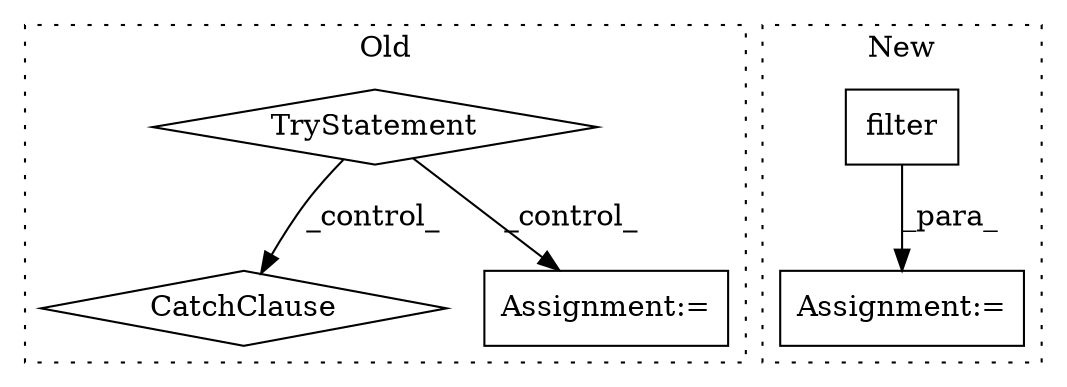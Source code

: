 digraph G {
subgraph cluster0 {
1 [label="TryStatement" a="54" s="16002" l="4" shape="diamond"];
3 [label="CatchClause" a="12" s="16179,16201" l="11,2" shape="diamond"];
5 [label="Assignment:=" a="7" s="16131" l="1" shape="box"];
label = "Old";
style="dotted";
}
subgraph cluster1 {
2 [label="filter" a="32" s="16695,16743" l="7,1" shape="box"];
4 [label="Assignment:=" a="7" s="16640" l="1" shape="box"];
label = "New";
style="dotted";
}
1 -> 3 [label="_control_"];
1 -> 5 [label="_control_"];
2 -> 4 [label="_para_"];
}